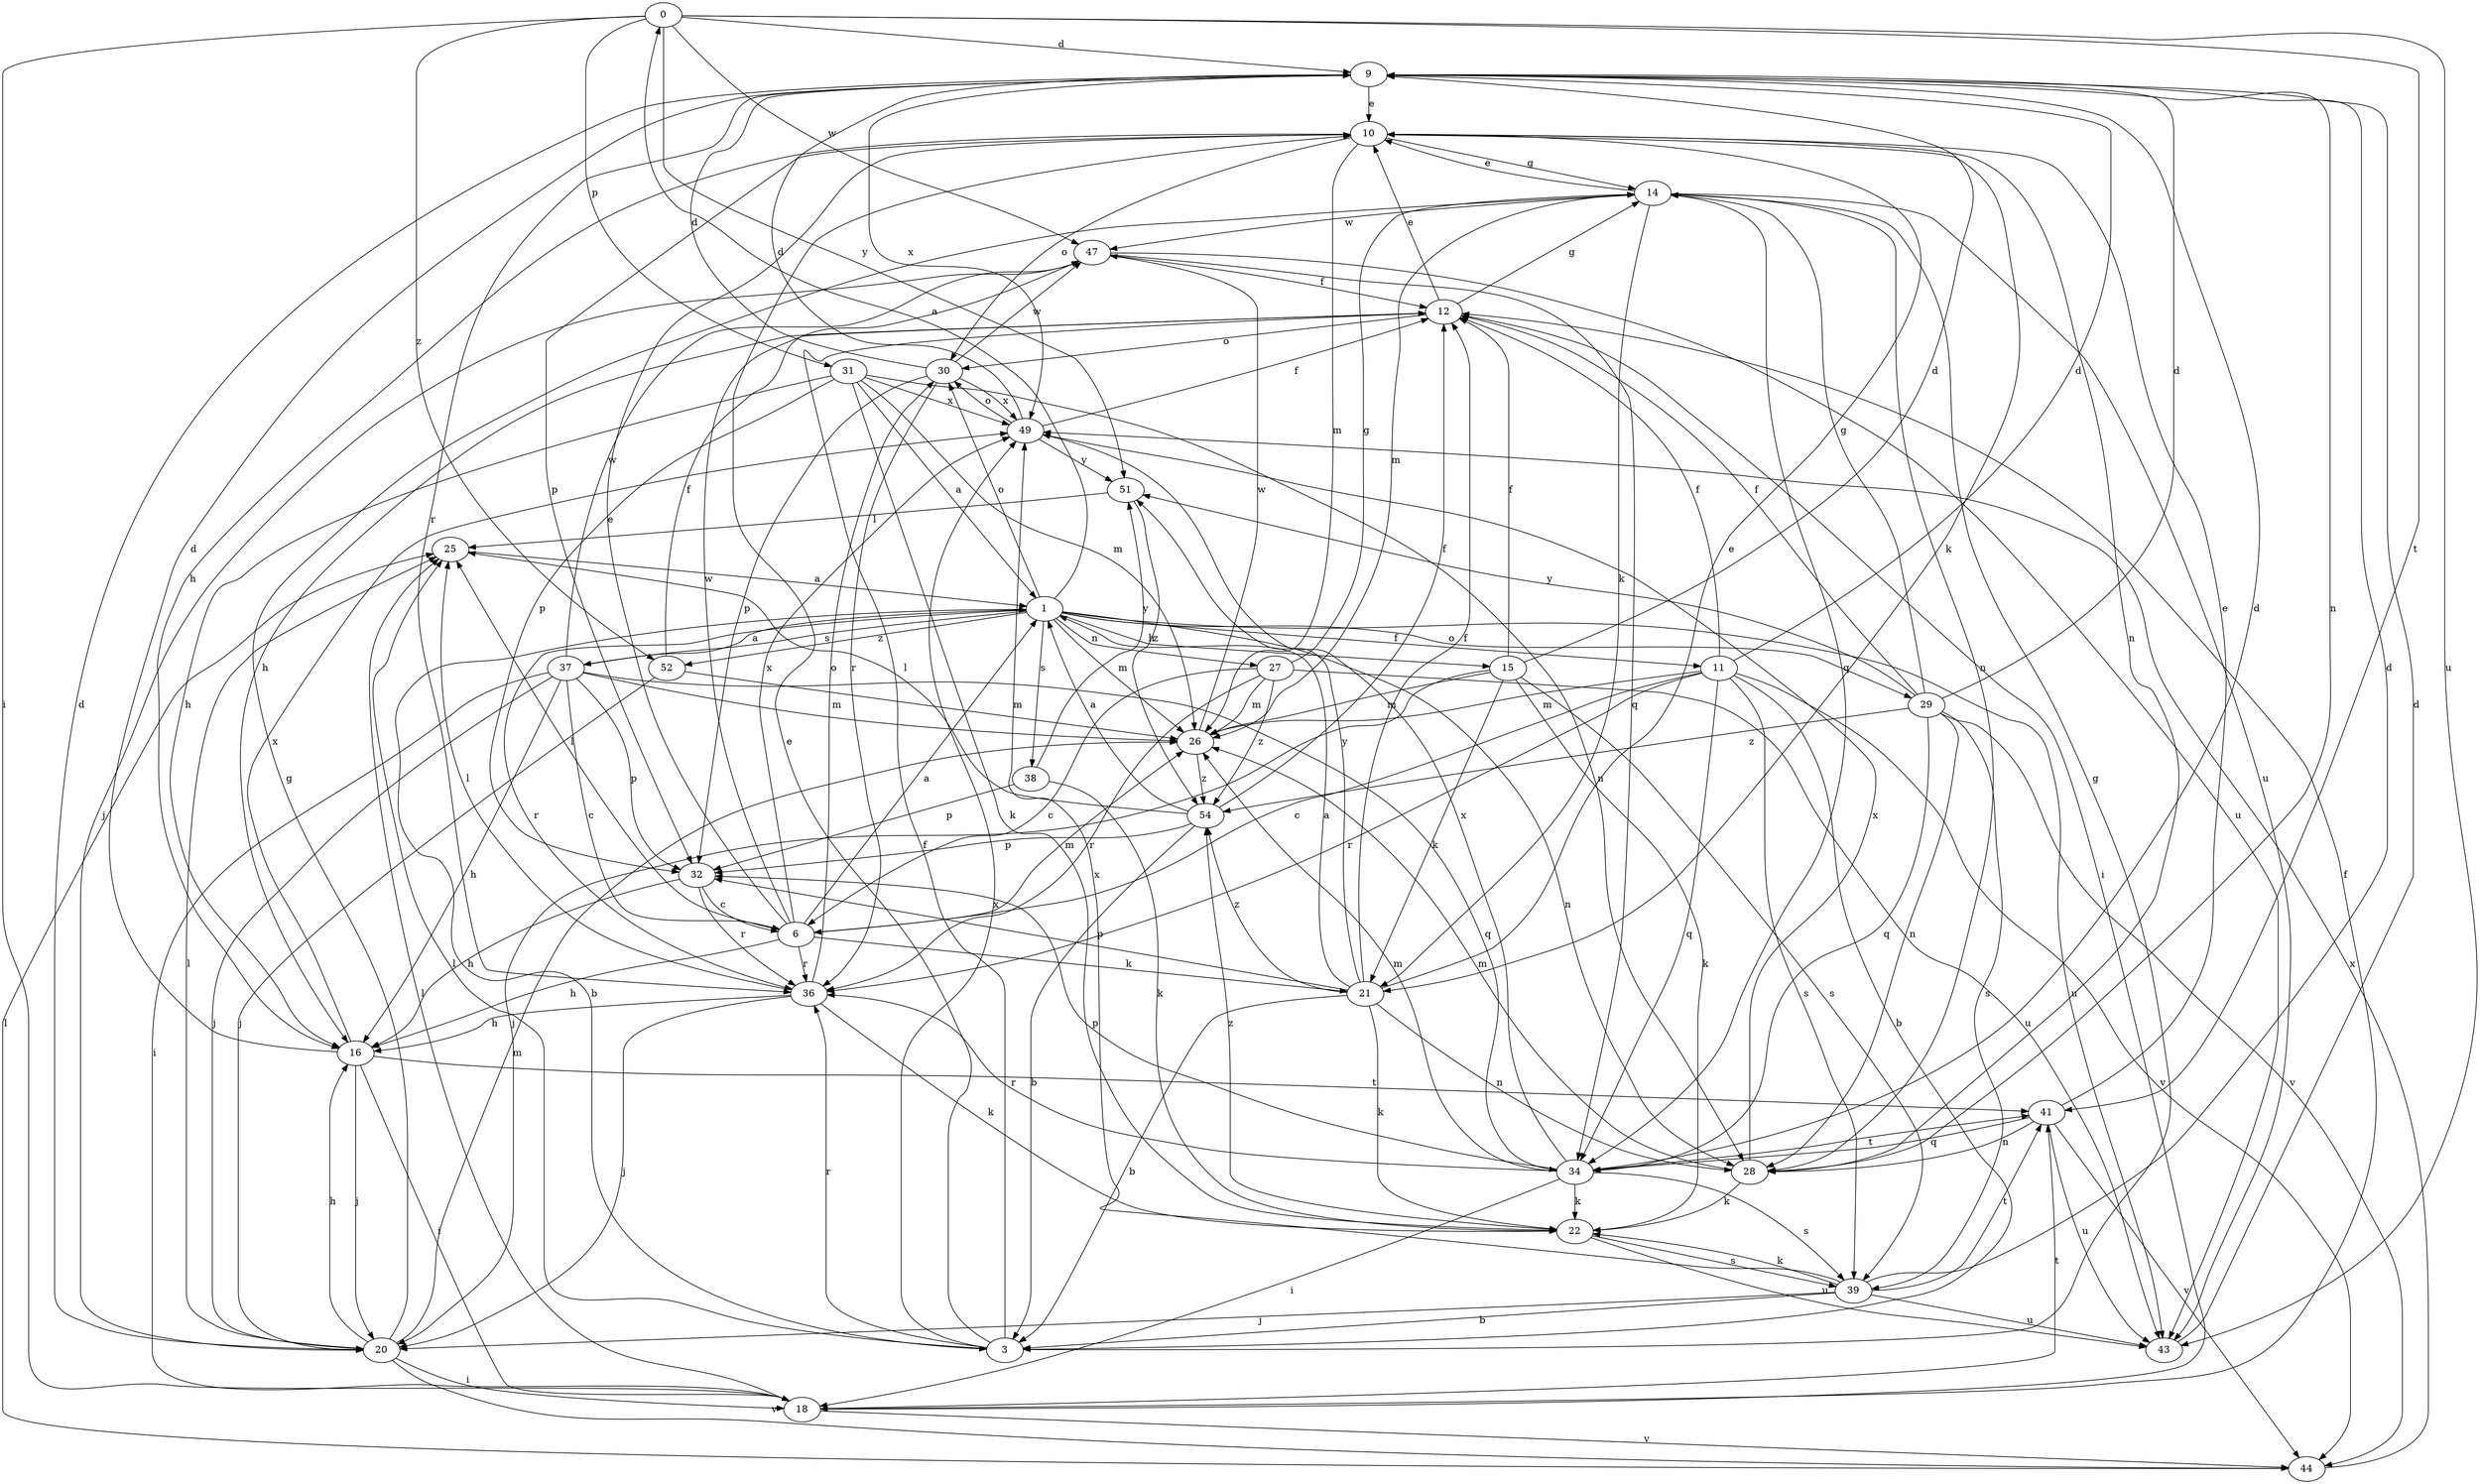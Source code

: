 strict digraph  {
0;
1;
3;
6;
9;
10;
11;
12;
14;
15;
16;
18;
20;
21;
22;
25;
26;
27;
28;
29;
30;
31;
32;
34;
36;
37;
38;
39;
41;
43;
44;
47;
49;
51;
52;
54;
0 -> 9  [label=d];
0 -> 18  [label=i];
0 -> 31  [label=p];
0 -> 41  [label=t];
0 -> 43  [label=u];
0 -> 47  [label=w];
0 -> 51  [label=y];
0 -> 52  [label=z];
1 -> 0  [label=a];
1 -> 3  [label=b];
1 -> 11  [label=f];
1 -> 15  [label=h];
1 -> 26  [label=m];
1 -> 27  [label=n];
1 -> 28  [label=n];
1 -> 29  [label=o];
1 -> 30  [label=o];
1 -> 36  [label=r];
1 -> 37  [label=s];
1 -> 38  [label=s];
1 -> 43  [label=u];
1 -> 52  [label=z];
3 -> 10  [label=e];
3 -> 12  [label=f];
3 -> 14  [label=g];
3 -> 25  [label=l];
3 -> 36  [label=r];
3 -> 49  [label=x];
6 -> 1  [label=a];
6 -> 10  [label=e];
6 -> 16  [label=h];
6 -> 21  [label=k];
6 -> 25  [label=l];
6 -> 26  [label=m];
6 -> 36  [label=r];
6 -> 47  [label=w];
6 -> 49  [label=x];
9 -> 10  [label=e];
9 -> 28  [label=n];
9 -> 36  [label=r];
9 -> 49  [label=x];
10 -> 14  [label=g];
10 -> 16  [label=h];
10 -> 21  [label=k];
10 -> 26  [label=m];
10 -> 28  [label=n];
10 -> 30  [label=o];
10 -> 32  [label=p];
11 -> 3  [label=b];
11 -> 6  [label=c];
11 -> 9  [label=d];
11 -> 12  [label=f];
11 -> 26  [label=m];
11 -> 34  [label=q];
11 -> 36  [label=r];
11 -> 39  [label=s];
11 -> 44  [label=v];
12 -> 10  [label=e];
12 -> 14  [label=g];
12 -> 16  [label=h];
12 -> 18  [label=i];
12 -> 30  [label=o];
14 -> 10  [label=e];
14 -> 21  [label=k];
14 -> 26  [label=m];
14 -> 28  [label=n];
14 -> 34  [label=q];
14 -> 43  [label=u];
14 -> 47  [label=w];
15 -> 9  [label=d];
15 -> 12  [label=f];
15 -> 20  [label=j];
15 -> 21  [label=k];
15 -> 22  [label=k];
15 -> 26  [label=m];
15 -> 39  [label=s];
16 -> 9  [label=d];
16 -> 18  [label=i];
16 -> 20  [label=j];
16 -> 41  [label=t];
16 -> 49  [label=x];
18 -> 12  [label=f];
18 -> 25  [label=l];
18 -> 41  [label=t];
18 -> 44  [label=v];
20 -> 9  [label=d];
20 -> 14  [label=g];
20 -> 16  [label=h];
20 -> 18  [label=i];
20 -> 25  [label=l];
20 -> 26  [label=m];
20 -> 44  [label=v];
21 -> 1  [label=a];
21 -> 3  [label=b];
21 -> 10  [label=e];
21 -> 12  [label=f];
21 -> 22  [label=k];
21 -> 28  [label=n];
21 -> 32  [label=p];
21 -> 51  [label=y];
21 -> 54  [label=z];
22 -> 39  [label=s];
22 -> 43  [label=u];
22 -> 54  [label=z];
25 -> 1  [label=a];
26 -> 47  [label=w];
26 -> 54  [label=z];
27 -> 6  [label=c];
27 -> 14  [label=g];
27 -> 26  [label=m];
27 -> 36  [label=r];
27 -> 43  [label=u];
27 -> 54  [label=z];
28 -> 22  [label=k];
28 -> 26  [label=m];
28 -> 49  [label=x];
29 -> 9  [label=d];
29 -> 12  [label=f];
29 -> 14  [label=g];
29 -> 28  [label=n];
29 -> 34  [label=q];
29 -> 39  [label=s];
29 -> 44  [label=v];
29 -> 51  [label=y];
29 -> 54  [label=z];
30 -> 9  [label=d];
30 -> 32  [label=p];
30 -> 36  [label=r];
30 -> 47  [label=w];
30 -> 49  [label=x];
31 -> 1  [label=a];
31 -> 16  [label=h];
31 -> 22  [label=k];
31 -> 26  [label=m];
31 -> 28  [label=n];
31 -> 32  [label=p];
31 -> 49  [label=x];
32 -> 6  [label=c];
32 -> 16  [label=h];
32 -> 36  [label=r];
34 -> 9  [label=d];
34 -> 18  [label=i];
34 -> 22  [label=k];
34 -> 26  [label=m];
34 -> 32  [label=p];
34 -> 36  [label=r];
34 -> 39  [label=s];
34 -> 41  [label=t];
34 -> 49  [label=x];
36 -> 16  [label=h];
36 -> 20  [label=j];
36 -> 22  [label=k];
36 -> 25  [label=l];
36 -> 30  [label=o];
37 -> 1  [label=a];
37 -> 6  [label=c];
37 -> 16  [label=h];
37 -> 18  [label=i];
37 -> 20  [label=j];
37 -> 26  [label=m];
37 -> 32  [label=p];
37 -> 34  [label=q];
37 -> 47  [label=w];
38 -> 22  [label=k];
38 -> 32  [label=p];
38 -> 51  [label=y];
39 -> 3  [label=b];
39 -> 9  [label=d];
39 -> 20  [label=j];
39 -> 22  [label=k];
39 -> 41  [label=t];
39 -> 43  [label=u];
39 -> 49  [label=x];
41 -> 10  [label=e];
41 -> 28  [label=n];
41 -> 34  [label=q];
41 -> 43  [label=u];
41 -> 44  [label=v];
43 -> 9  [label=d];
44 -> 25  [label=l];
44 -> 49  [label=x];
47 -> 12  [label=f];
47 -> 20  [label=j];
47 -> 34  [label=q];
47 -> 43  [label=u];
49 -> 9  [label=d];
49 -> 12  [label=f];
49 -> 30  [label=o];
49 -> 51  [label=y];
51 -> 25  [label=l];
51 -> 54  [label=z];
52 -> 12  [label=f];
52 -> 20  [label=j];
52 -> 26  [label=m];
54 -> 1  [label=a];
54 -> 3  [label=b];
54 -> 12  [label=f];
54 -> 25  [label=l];
54 -> 32  [label=p];
}
